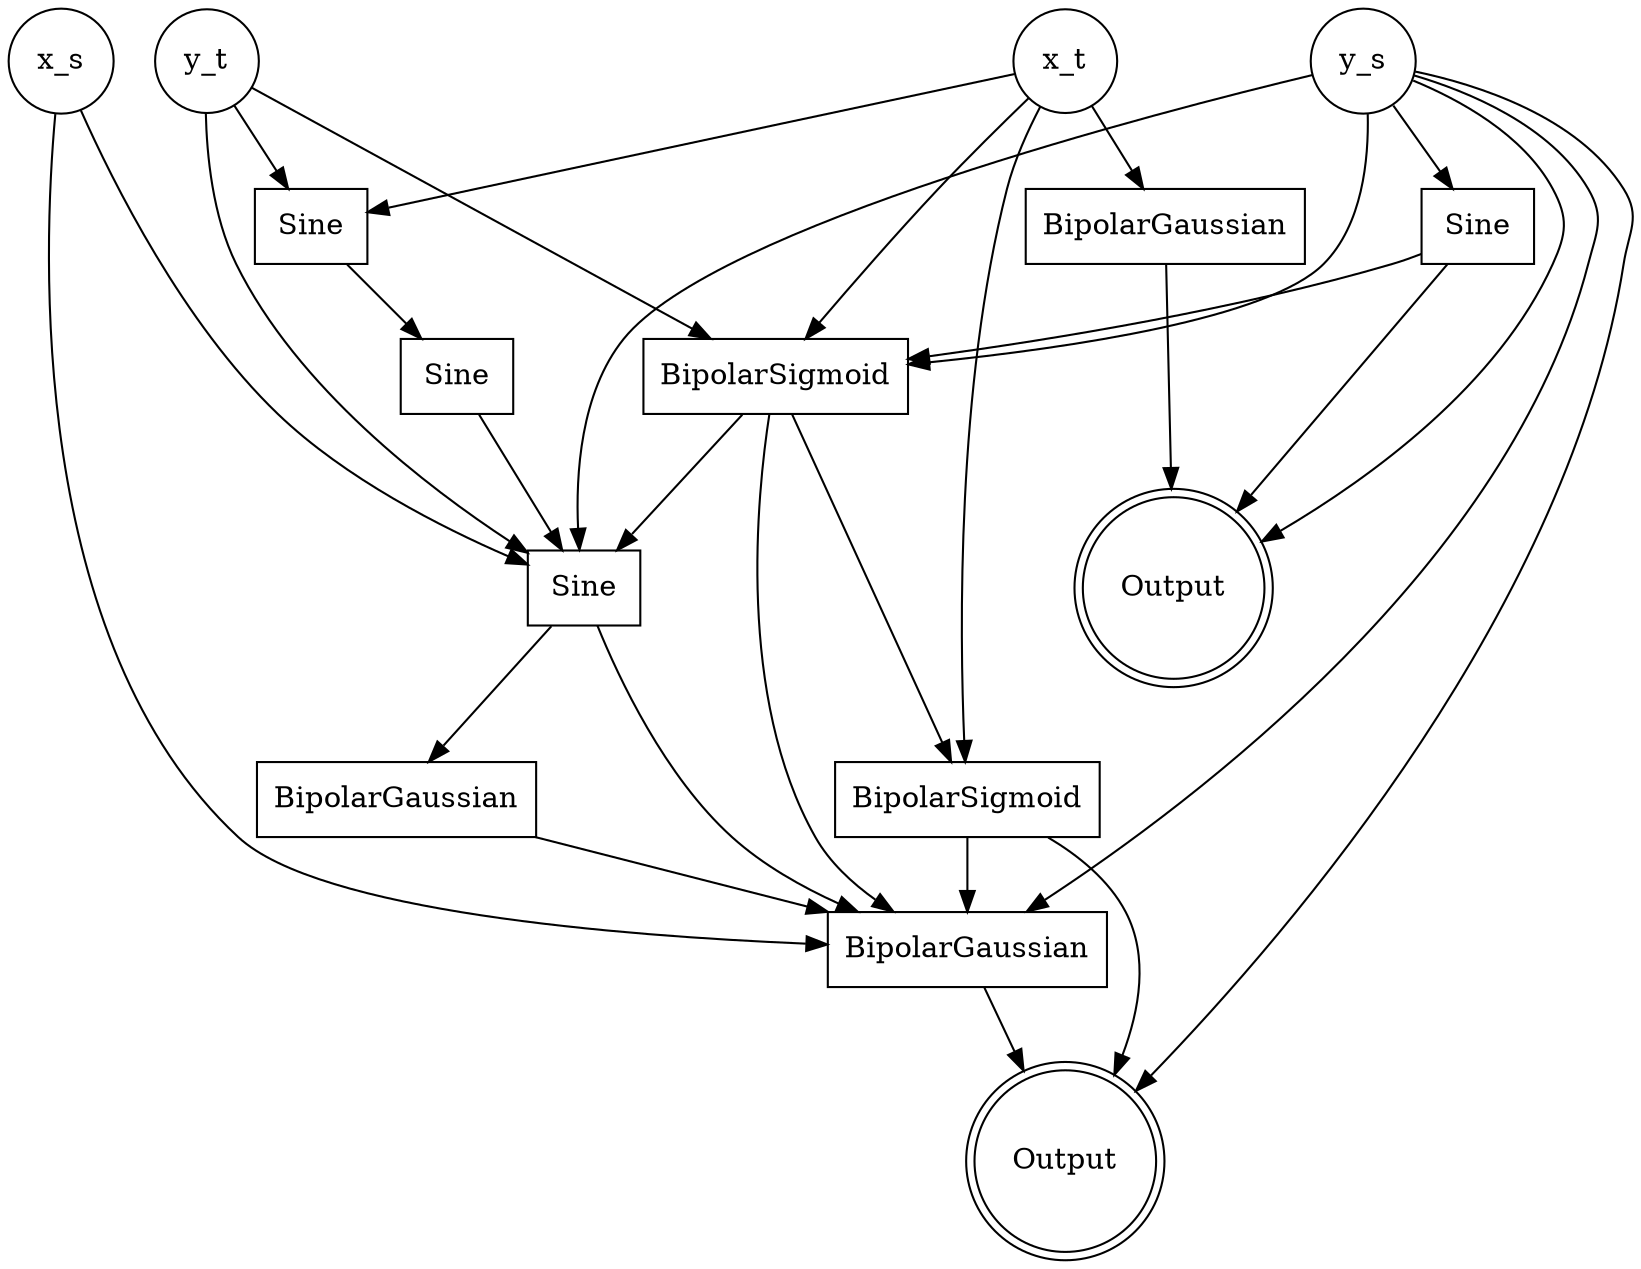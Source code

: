 digraph {
  0 [weight=0.0,shape=circle,label="x_s"];
  1 [weight=0.0,shape=circle,label="y_s"];
  2 [weight=0.0,shape=circle,label="x_t"];
  3 [weight=0.0,shape=circle,label="y_t"];
  4 [weight=0.0,shape=doublecircle,label="Output"];
  5 [weight=0.0,shape=doublecircle,label="Output"];
  6 [weight=0.0,shape=box,label="BipolarSigmoid"];
  7 [weight=0.0,shape=box,label="BipolarSigmoid"];
  8 [weight=0.0,shape=box,label="BipolarGaussian"];
  9 [weight=0.0,shape=box,label="BipolarGaussian"];
  10 [weight=0.0,shape=box,label="Sine"];
  11 [weight=0.0,shape=box,label="Sine"];
  12 [weight=0.0,shape=box,label="Sine"];
  13 [weight=0.0,shape=box,label="Sine"];
  14 [weight=0.0,shape=box,label="BipolarGaussian"];
  0 -> 9 [weight=0.39];
  0 -> 12 [weight=-0.16];
  1 -> 4 [weight=-0.88];
  1 -> 5 [weight=-0.87];
  1 -> 6 [weight=2.46];
  1 -> 10 [weight=-0.72];
  1 -> 9 [weight=0.30];
  1 -> 12 [weight=1.96];
  2 -> 6 [weight=-0.12];
  2 -> 8 [weight=1.94];
  2 -> 7 [weight=1.47];
  3 -> 6 [weight=0.87];
  3 -> 12 [weight=0.50];
  3 -> 13 [weight=0.53];
  6 -> 7 [weight=0.18];
  6 -> 9 [weight=0.08];
  6 -> 12 [weight=-0.01];
  7 -> 5 [weight=0.04];
  7 -> 9 [weight=2.25];
  8 -> 4 [weight=0.08];
  9 -> 5 [weight=0.10];
  10 -> 4 [weight=0.27];
  10 -> 6 [weight=-2.82];
  11 -> 12 [weight=-2.10];
  12 -> 9 [weight=0.19];
  12 -> 14 [weight=0.09];
  13 -> 11 [weight=0.10];
  14 -> 9 [weight=0.10];
  2 -> 13 [weight=0.09];
}
